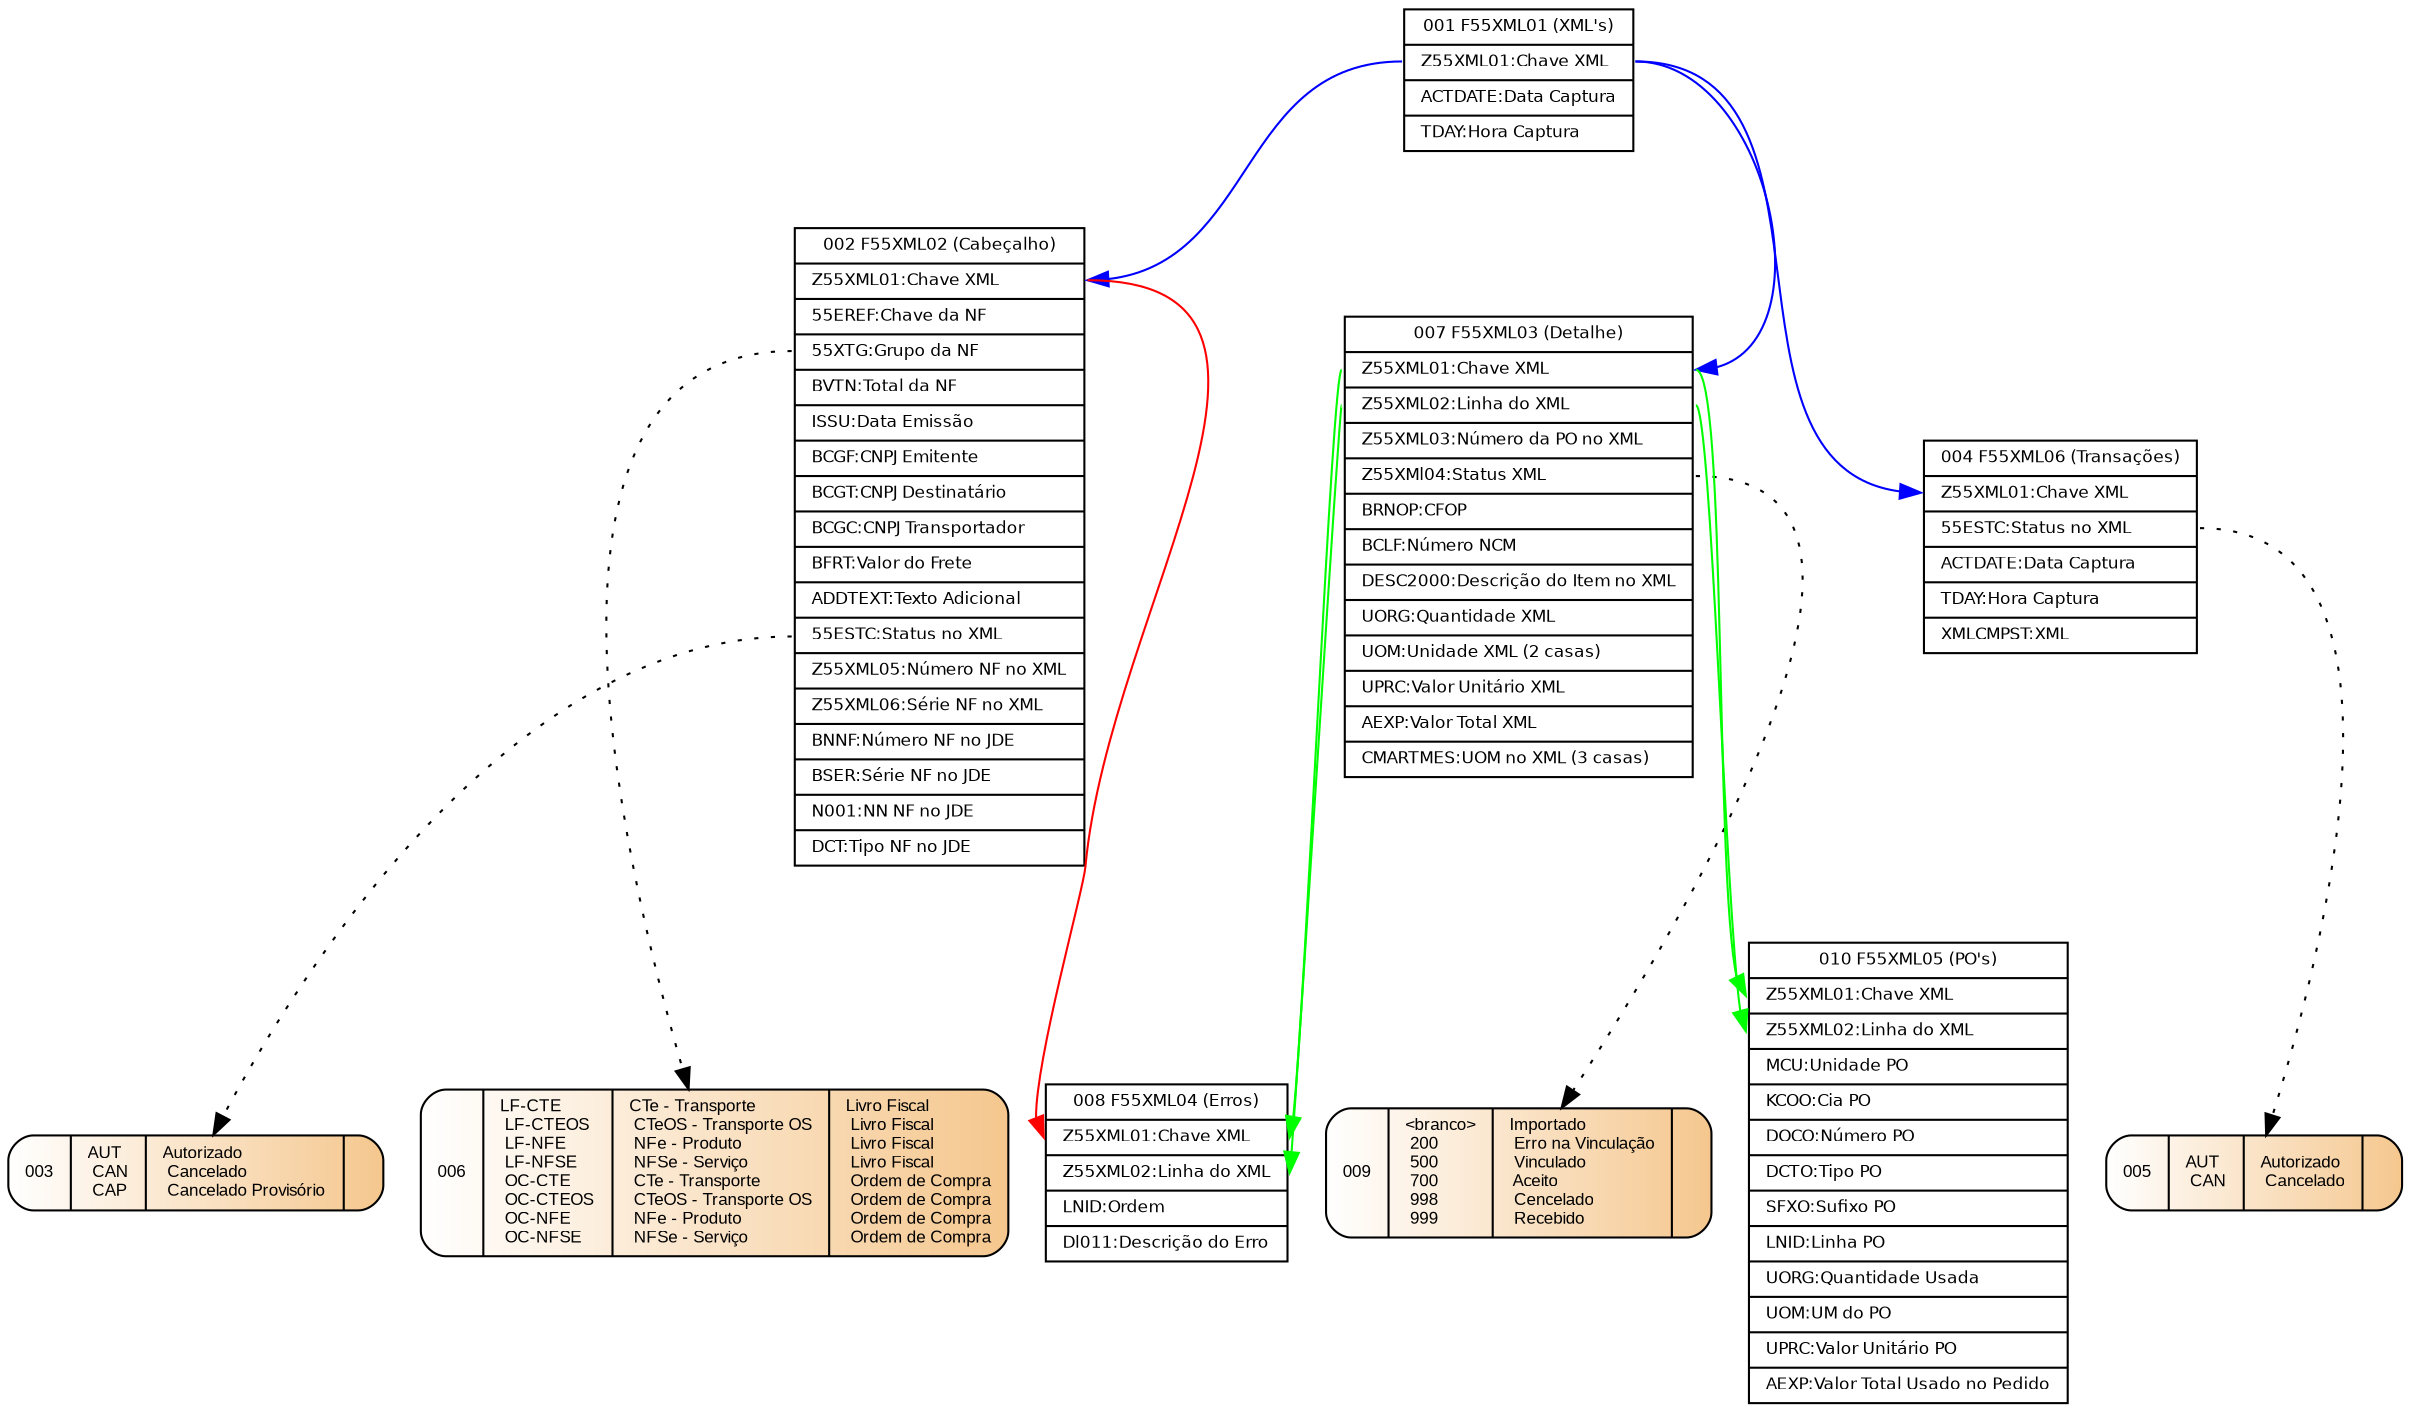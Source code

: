 digraph R {

    # layout= specifies a layout engine:
    #   circo — for circular layout of graphs
    #   dot   — for drawing directed graphs (the default)
    #   fdp   — for drawing undirected graphs
    #   neato — for drawing undirected graphs
    #   osage — for drawing large undirected graphs
    #   twopi — for radial layouts of graphs
    #layout=circo

    node001 [
                fontname = "Helvetica",
                fontsize = 8,
                shape=record,
                style="none",
                fillcolor="white"
                label="{001 F55XML01 (XML's)|<col01>Z55XML01:Chave XML\l|
                                             <col02>ACTDATE:Data Captura\l|
                                             <col03>TDAY:Hora Captura\l}"
            ]
    node002 [
                fontname = "Helvetica",
                fontsize = 8,
                shape=record,
                style="none",
                fillcolor="white"
                label="{002 F55XML02 (Cabeçalho)|<col01>Z55XML01:Chave XML\l|
                                                 <col02>55EREF:Chave da NF\l|
                                                 <col03>55XTG:Grupo da NF\l|
                                                 <col04>BVTN:Total da NF\l|
                                                 <col05>ISSU:Data Emissão\l|
                                                 <col06>BCGF:CNPJ Emitente\l|
                                                 <col07>BCGT:CNPJ Destinatário\l|
                                                 <col08>BCGC:CNPJ Transportador\l|
                                                 <col09>BFRT:Valor do Frete\l|
                                                 <col10>ADDTEXT:Texto Adicional\l|
                                                 <col11>55ESTC:Status no XML\l|
                                                 <col12>Z55XML05:Número NF no XML\l|
                                                 <col13>Z55XML06:Série NF no XML\l|
                                                 <col14>BNNF:Número NF no JDE\l|
                                                 <col15>BSER:Série NF no JDE\l|
                                                 <col16>N001:NN NF no JDE\l|
                                                 <col17>DCT:Tipo NF no JDE\l}"
            ]
    node003 [
                fontname = "Arial",
                fontsize = 8,
                shape=record,
                style="rounded,filled",
                fillcolor="white:#f5c78e"
                label="003|AUT\l
                           CAN\l
                           CAP\l|
                           Autorizado\l
                           Cancelado\l
                           Cancelado Provisório\l|}"
            ]
    node004 [
                fontname = "Helvetica",
                fontsize = 8,
                shape=record,
                style="none",
                fillcolor="white"
                label="{004 F55XML06 (Transações)|<col01>Z55XML01:Chave XML\l|
                                                  <col02>55ESTC:Status no XML\l|
                                                  <col03>ACTDATE:Data Captura\l|
                                                  <col04>TDAY:Hora Captura\l|
                                                  <col05>XMLCMPST:XML\l}"
            ]
    node005 [
                fontname = "Arial",
                fontsize = 8,
                shape=record,
                style="rounded,filled",
                fillcolor="white:#f5c78e"
                label="005|AUT\l
                           CAN\l|
                           Autorizado\l
                           Cancelado\l|"
            ]
    node006 [
                fontname = "Arial",
                fontsize = 8,
                shape=record,
                style="rounded,filled",
                fillcolor="white:#f5c78e"
                label="006|LF-CTE\l
                           LF-CTEOS\l
                           LF-NFE\l
                           LF-NFSE\l
                           OC-CTE\l
                           OC-CTEOS\l
                           OC-NFE\l
                           OC-NFSE\l|
                           CTe - Transporte\l
                           CTeOS - Transporte OS\l
                           NFe - Produto\l
                           NFSe - Serviço\l
                           CTe - Transporte\l
                           CTeOS - Transporte OS\l
                           NFe - Produto\l
                           NFSe - Serviço\l|
                           Livro Fiscal\l
                           Livro Fiscal\l
                           Livro Fiscal\l
                           Livro Fiscal\l
                           Ordem de Compra\l
                           Ordem de Compra\l
                           Ordem de Compra\l
                           Ordem de Compra\l"
            ]
    node007 [
                fontname = "Helvetica",
                fontsize = 8,
                shape=record,
                style="none",
                fillcolor="white"
                label="{007 F55XML03 (Detalhe)|<col01>Z55XML01:Chave XML\l|
                                               <col02>Z55XML02:Linha do XML\l|
                                               <col03>Z55XML03:Número da PO no XML\l|
                                               <col04>Z55XMl04:Status XML\l|
                                               <col05>BRNOP:CFOP\l|
                                               <col06>BCLF:Número NCM\l|
                                               <col07>DESC2000:Descrição do Item  no XML\l|
                                               <col08>UORG:Quantidade XML\l|
                                               <col09>UOM:Unidade XML (2 casas)\l|
                                               <col10>UPRC:Valor Unitário XML\l|
                                               <col11>AEXP:Valor Total XML\l|
                                               <col12>CMARTMES:UOM no XML (3 casas)\l}"
            ]
    node008 [
                fontname = "Helvetica",
                fontsize = 8,
                shape=record,
                style="none",
                fillcolor="white"
                label="{008 F55XML04 (Erros)|<col01>Z55XML01:Chave XML\l|
                                             <col02>Z55XML02:Linha do XML\l|
                                             <col03>LNID:Ordem\l|
                                             <col04>Dl011:Descrição do Erro\l}"
            ]
    node009 [
                fontname = "Arial",
                fontsize = 8,
                shape=record,
                style="rounded,filled",
                fillcolor="white:#f5c78e"
                label="009|\<branco\>\l
                           200\l
                           500\l
                           700\l
                           998\l
                           999\l|
                           Importado\l
                           Erro na Vinculação\l
                           Vinculado\l
                           Aceito\l
                           Cencelado\l
                           Recebido\l|"
            ]
    node010 [
                fontname = "Helvetica",
                fontsize = 8,
                shape=record,
                style="none",
                fillcolor="white"
                label="{010 F55XML05 (PO's)|<col01>Z55XML01:Chave XML\l|
                                            <col02>Z55XML02:Linha do XML\l|
                                            <col03>MCU:Unidade PO\l|
                                            <col04>KCOO:Cia PO\l|
                                            <col05>DOCO:Número PO\l|
                                            <col06>DCTO:Tipo PO\l|
                                            <col07>SFXO:Sufixo PO\l|
                                            <col08>LNID:Linha PO\l|
                                            <col09>UORG:Quantidade Usada\l|
                                            <col10>UOM:UM do PO\l|
                                            <col11>UPRC:Valor Unitário PO\l|
                                            <col12>AEXP:Valor Total Usado no Pedido\l}"
            ]

    node001:col01 -> node002:col01 [color="blue"]
    node001:col01 -> node004:col01 [color="blue"]
    node001:col01 -> node007:col01 [color="blue"]
    node002:col11 -> node003 [style="dotted"]
    node004:col02 -> node005 [style="dotted"]
    node002:col03 -> node006 [style="dotted"]
    node002:col01 -> node008:col01 [color="red"]
    node007:col01 -> node008:col01 [color="green"]
    node007:col02 -> node008:col02 [color="green"]
    node007:col01 -> node010:col01 [color="green"]
    node007:col02 -> node010:col02 [color="green"]
    node007:col04 -> node009 [style="dotted"]
}